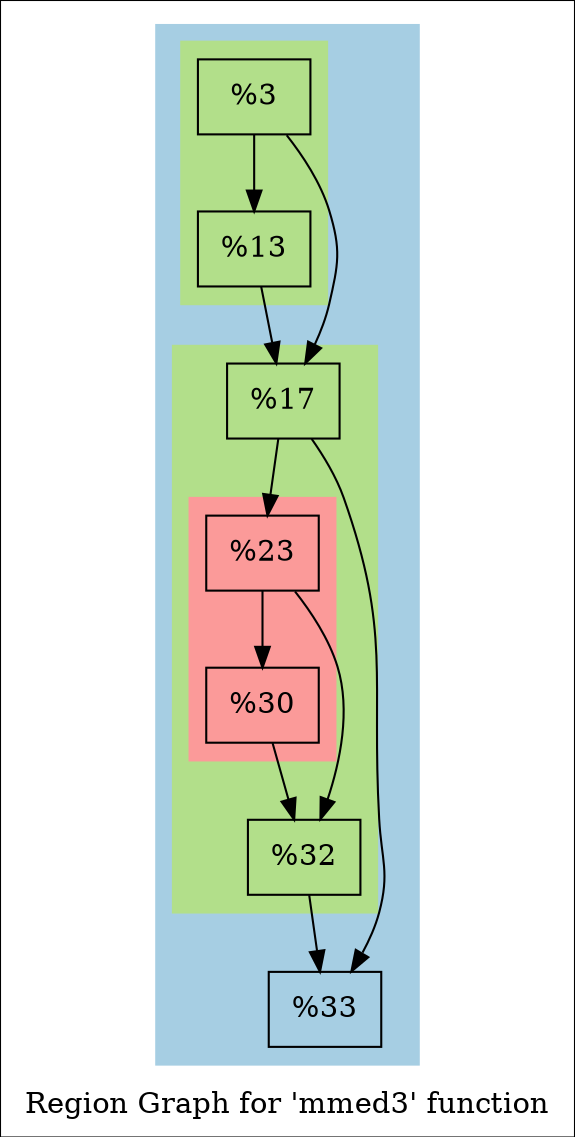 digraph "Region Graph for 'mmed3' function" {
	label="Region Graph for 'mmed3' function";

	Node0x14293c0 [shape=record,label="{%3}"];
	Node0x14293c0 -> Node0x13ac140;
	Node0x14293c0 -> Node0x1255d50;
	Node0x13ac140 [shape=record,label="{%13}"];
	Node0x13ac140 -> Node0x1255d50;
	Node0x1255d50 [shape=record,label="{%17}"];
	Node0x1255d50 -> Node0x14290b0;
	Node0x1255d50 -> Node0x13ad4e0;
	Node0x14290b0 [shape=record,label="{%23}"];
	Node0x14290b0 -> Node0x1435e50;
	Node0x14290b0 -> Node0x144a5d0;
	Node0x1435e50 [shape=record,label="{%30}"];
	Node0x1435e50 -> Node0x144a5d0;
	Node0x144a5d0 [shape=record,label="{%32}"];
	Node0x144a5d0 -> Node0x13ad4e0;
	Node0x13ad4e0 [shape=record,label="{%33}"];
	colorscheme = "paired12"
        subgraph cluster_0x10ad2b0 {
          label = "";
          style = filled;
          color = 1
          subgraph cluster_0x14565d0 {
            label = "";
            style = filled;
            color = 3
            Node0x14293c0;
            Node0x13ac140;
          }
          subgraph cluster_0x145b8a0 {
            label = "";
            style = filled;
            color = 3
            subgraph cluster_0x145a7d0 {
              label = "";
              style = filled;
              color = 5
              Node0x14290b0;
              Node0x1435e50;
            }
            Node0x1255d50;
            Node0x144a5d0;
          }
          Node0x13ad4e0;
        }
}
